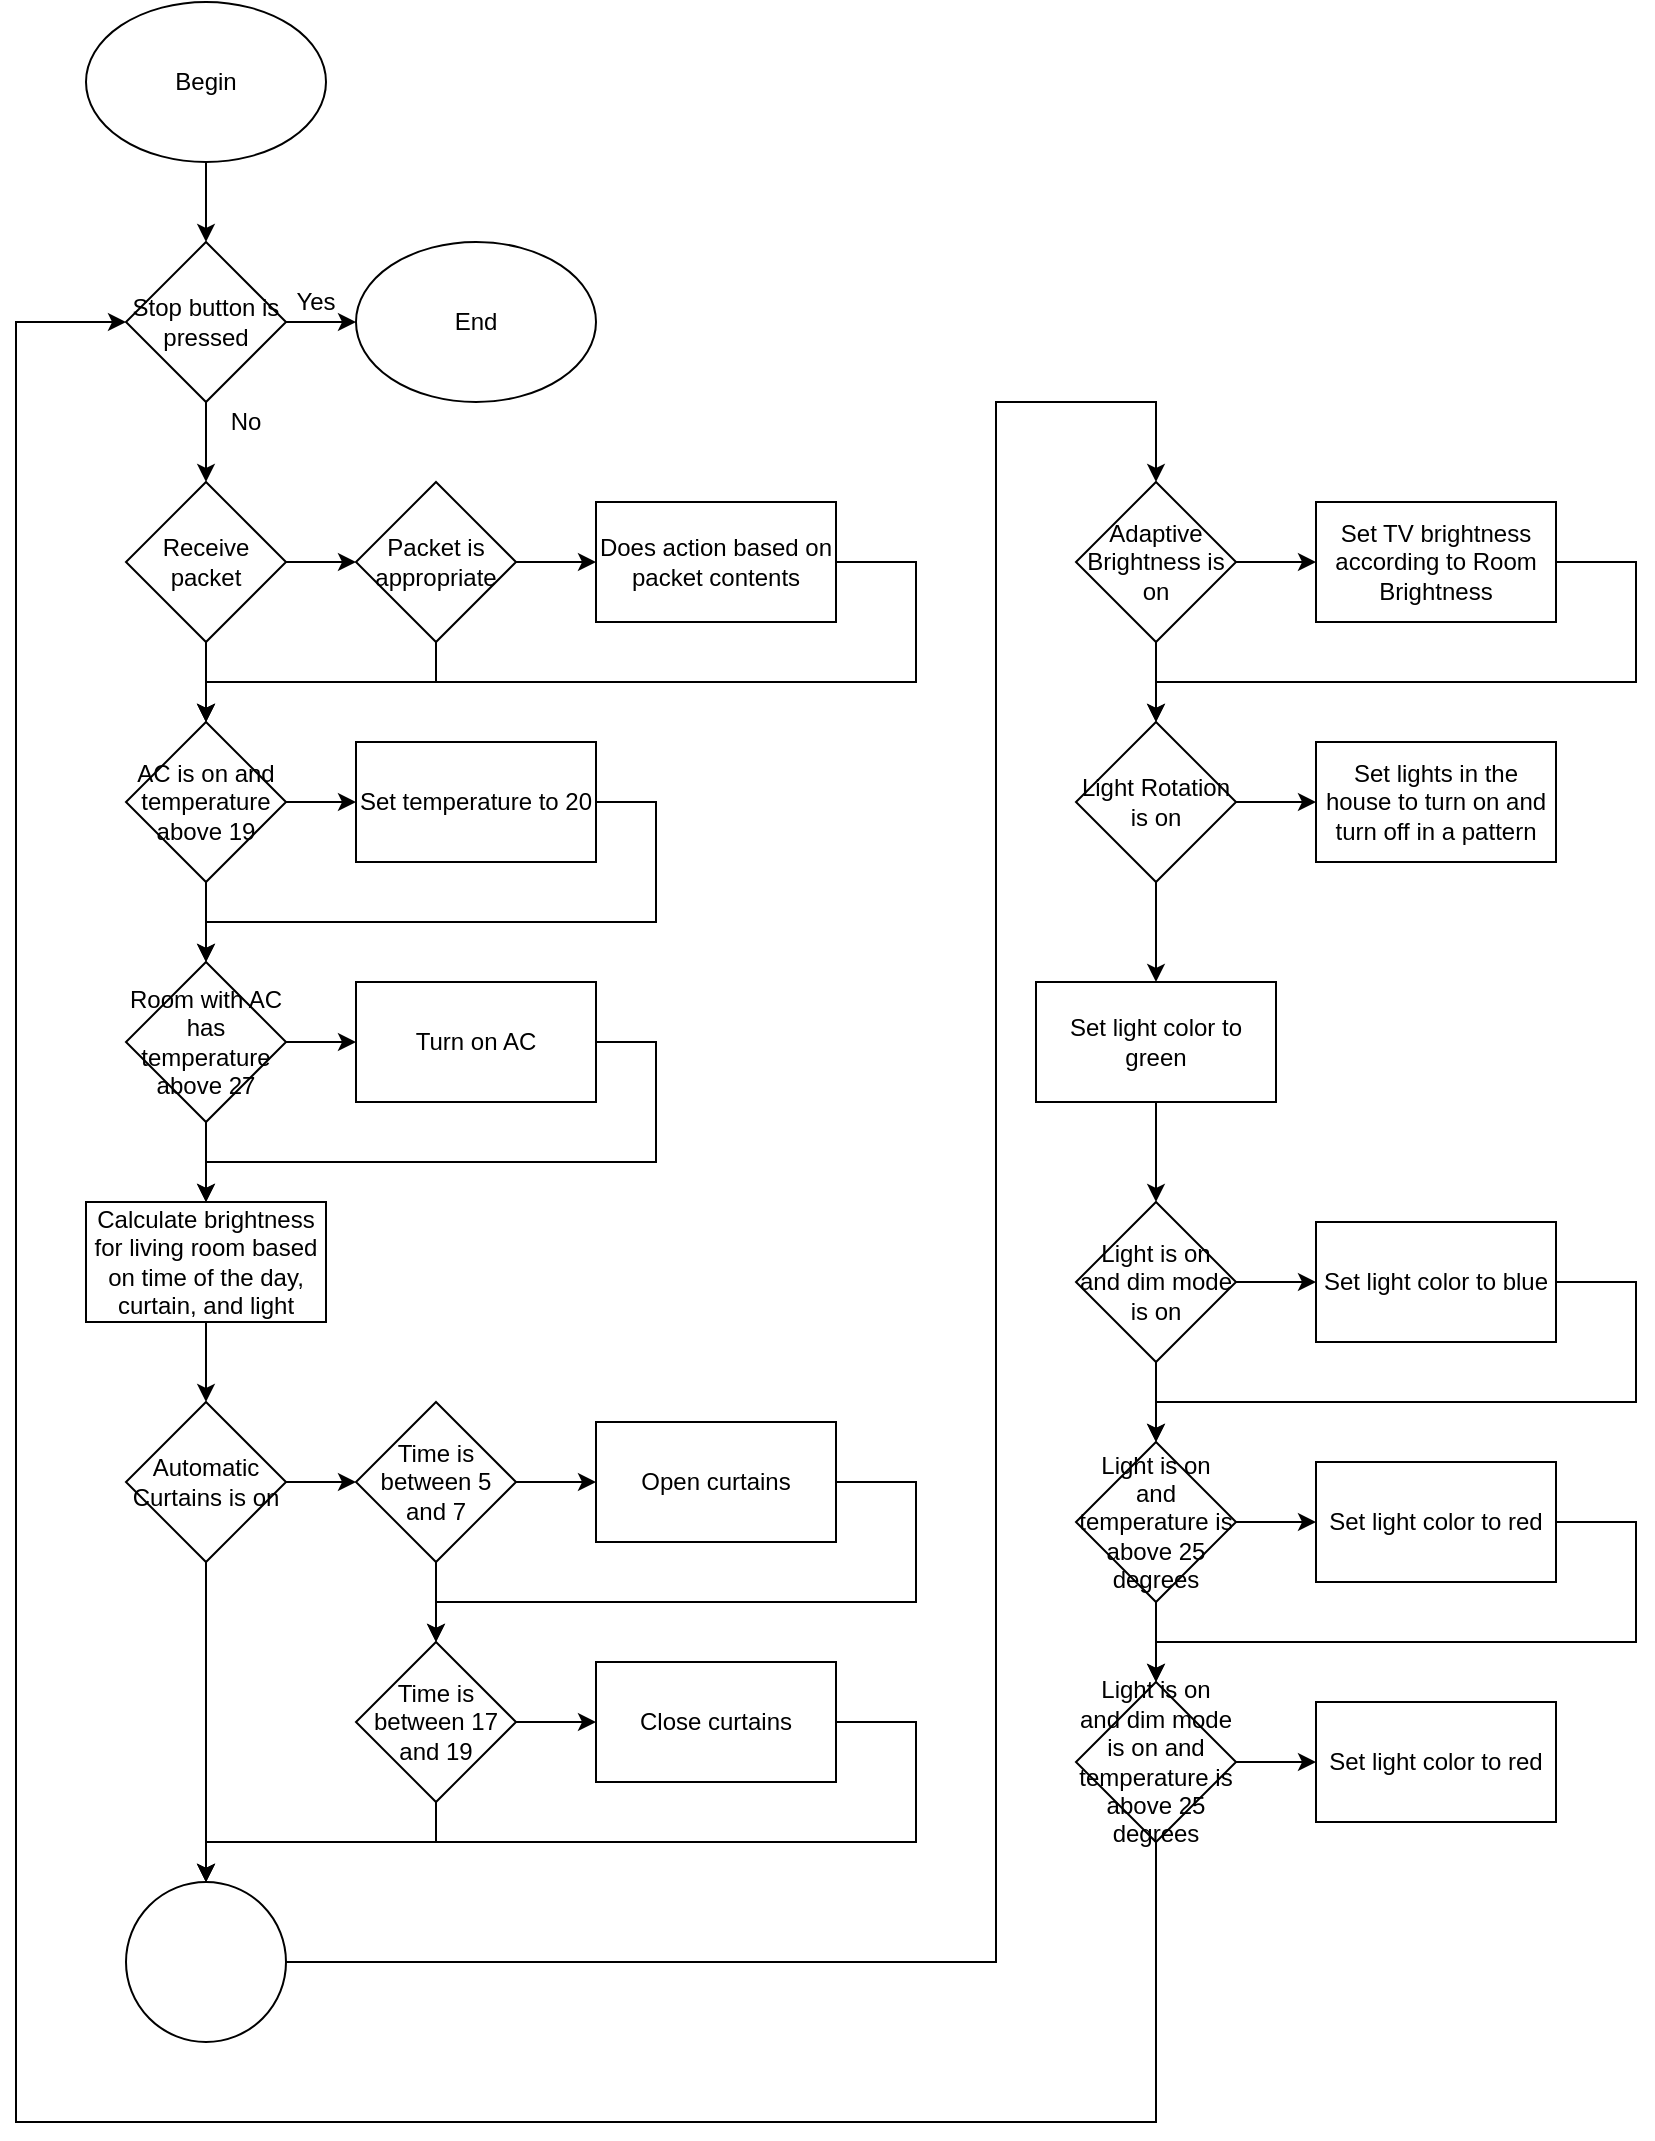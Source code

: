 <mxfile version="13.0.3" type="device"><diagram id="YViLDPMqGJ0WDjmZ-Lcr" name="Page-1"><mxGraphModel dx="1326" dy="806" grid="1" gridSize="10" guides="1" tooltips="1" connect="1" arrows="1" fold="1" page="1" pageScale="1" pageWidth="850" pageHeight="1100" math="0" shadow="0"><root><mxCell id="0"/><mxCell id="1" parent="0"/><mxCell id="zymsEZCG217gxDprc_W8-3" value="" style="edgeStyle=orthogonalEdgeStyle;rounded=0;orthogonalLoop=1;jettySize=auto;html=1;" edge="1" parent="1" source="zymsEZCG217gxDprc_W8-1" target="zymsEZCG217gxDprc_W8-2"><mxGeometry relative="1" as="geometry"/></mxCell><mxCell id="zymsEZCG217gxDprc_W8-1" value="Begin" style="ellipse;whiteSpace=wrap;html=1;" vertex="1" parent="1"><mxGeometry x="365" y="40" width="120" height="80" as="geometry"/></mxCell><mxCell id="zymsEZCG217gxDprc_W8-5" value="" style="edgeStyle=orthogonalEdgeStyle;rounded=0;orthogonalLoop=1;jettySize=auto;html=1;" edge="1" parent="1" source="zymsEZCG217gxDprc_W8-2" target="zymsEZCG217gxDprc_W8-4"><mxGeometry relative="1" as="geometry"/></mxCell><mxCell id="zymsEZCG217gxDprc_W8-77" value="" style="edgeStyle=orthogonalEdgeStyle;rounded=0;orthogonalLoop=1;jettySize=auto;html=1;" edge="1" parent="1" source="zymsEZCG217gxDprc_W8-2" target="zymsEZCG217gxDprc_W8-76"><mxGeometry relative="1" as="geometry"/></mxCell><mxCell id="zymsEZCG217gxDprc_W8-2" value="Stop button is pressed" style="rhombus;whiteSpace=wrap;html=1;" vertex="1" parent="1"><mxGeometry x="385" y="160" width="80" height="80" as="geometry"/></mxCell><mxCell id="zymsEZCG217gxDprc_W8-7" value="" style="edgeStyle=orthogonalEdgeStyle;rounded=0;orthogonalLoop=1;jettySize=auto;html=1;" edge="1" parent="1" source="zymsEZCG217gxDprc_W8-4" target="zymsEZCG217gxDprc_W8-6"><mxGeometry relative="1" as="geometry"/></mxCell><mxCell id="zymsEZCG217gxDprc_W8-12" value="" style="edgeStyle=orthogonalEdgeStyle;rounded=0;orthogonalLoop=1;jettySize=auto;html=1;" edge="1" parent="1" source="zymsEZCG217gxDprc_W8-4" target="zymsEZCG217gxDprc_W8-11"><mxGeometry relative="1" as="geometry"/></mxCell><mxCell id="zymsEZCG217gxDprc_W8-4" value="Receive packet" style="rhombus;whiteSpace=wrap;html=1;" vertex="1" parent="1"><mxGeometry x="385" y="280" width="80" height="80" as="geometry"/></mxCell><mxCell id="zymsEZCG217gxDprc_W8-9" value="" style="edgeStyle=orthogonalEdgeStyle;rounded=0;orthogonalLoop=1;jettySize=auto;html=1;" edge="1" parent="1" source="zymsEZCG217gxDprc_W8-6"><mxGeometry relative="1" as="geometry"><mxPoint x="620" y="320" as="targetPoint"/></mxGeometry></mxCell><mxCell id="zymsEZCG217gxDprc_W8-19" style="edgeStyle=orthogonalEdgeStyle;rounded=0;orthogonalLoop=1;jettySize=auto;html=1;entryX=0.5;entryY=0;entryDx=0;entryDy=0;" edge="1" parent="1" source="zymsEZCG217gxDprc_W8-6" target="zymsEZCG217gxDprc_W8-11"><mxGeometry relative="1" as="geometry"><Array as="points"><mxPoint x="540" y="380"/><mxPoint x="425" y="380"/></Array></mxGeometry></mxCell><mxCell id="zymsEZCG217gxDprc_W8-6" value="Packet is appropriate" style="rhombus;whiteSpace=wrap;html=1;" vertex="1" parent="1"><mxGeometry x="500" y="280" width="80" height="80" as="geometry"/></mxCell><mxCell id="zymsEZCG217gxDprc_W8-20" style="edgeStyle=orthogonalEdgeStyle;rounded=0;orthogonalLoop=1;jettySize=auto;html=1;entryX=0.5;entryY=0;entryDx=0;entryDy=0;" edge="1" parent="1" source="zymsEZCG217gxDprc_W8-10" target="zymsEZCG217gxDprc_W8-11"><mxGeometry relative="1" as="geometry"><Array as="points"><mxPoint x="780" y="320"/><mxPoint x="780" y="380"/><mxPoint x="425" y="380"/></Array></mxGeometry></mxCell><mxCell id="zymsEZCG217gxDprc_W8-10" value="Does action based on packet contents" style="rounded=0;whiteSpace=wrap;html=1;" vertex="1" parent="1"><mxGeometry x="620" y="290" width="120" height="60" as="geometry"/></mxCell><mxCell id="zymsEZCG217gxDprc_W8-14" value="" style="edgeStyle=orthogonalEdgeStyle;rounded=0;orthogonalLoop=1;jettySize=auto;html=1;" edge="1" parent="1" source="zymsEZCG217gxDprc_W8-11" target="zymsEZCG217gxDprc_W8-13"><mxGeometry relative="1" as="geometry"/></mxCell><mxCell id="zymsEZCG217gxDprc_W8-17" value="" style="edgeStyle=orthogonalEdgeStyle;rounded=0;orthogonalLoop=1;jettySize=auto;html=1;" edge="1" parent="1" source="zymsEZCG217gxDprc_W8-11" target="zymsEZCG217gxDprc_W8-16"><mxGeometry relative="1" as="geometry"/></mxCell><mxCell id="zymsEZCG217gxDprc_W8-11" value="AC is on and temperature above 19" style="rhombus;whiteSpace=wrap;html=1;" vertex="1" parent="1"><mxGeometry x="385" y="400" width="80" height="80" as="geometry"/></mxCell><mxCell id="zymsEZCG217gxDprc_W8-18" style="edgeStyle=orthogonalEdgeStyle;rounded=0;orthogonalLoop=1;jettySize=auto;html=1;entryX=0.5;entryY=0;entryDx=0;entryDy=0;" edge="1" parent="1" source="zymsEZCG217gxDprc_W8-13" target="zymsEZCG217gxDprc_W8-16"><mxGeometry relative="1" as="geometry"><Array as="points"><mxPoint x="650" y="440"/><mxPoint x="650" y="500"/><mxPoint x="425" y="500"/></Array></mxGeometry></mxCell><mxCell id="zymsEZCG217gxDprc_W8-13" value="Set temperature to 20" style="rounded=0;whiteSpace=wrap;html=1;" vertex="1" parent="1"><mxGeometry x="500" y="410" width="120" height="60" as="geometry"/></mxCell><mxCell id="zymsEZCG217gxDprc_W8-22" style="edgeStyle=orthogonalEdgeStyle;rounded=0;orthogonalLoop=1;jettySize=auto;html=1;entryX=0;entryY=0.5;entryDx=0;entryDy=0;" edge="1" parent="1" source="zymsEZCG217gxDprc_W8-16" target="zymsEZCG217gxDprc_W8-21"><mxGeometry relative="1" as="geometry"/></mxCell><mxCell id="zymsEZCG217gxDprc_W8-24" value="" style="edgeStyle=orthogonalEdgeStyle;rounded=0;orthogonalLoop=1;jettySize=auto;html=1;" edge="1" parent="1" source="zymsEZCG217gxDprc_W8-16" target="zymsEZCG217gxDprc_W8-23"><mxGeometry relative="1" as="geometry"/></mxCell><mxCell id="zymsEZCG217gxDprc_W8-16" value="Room with AC has temperature above 27" style="rhombus;whiteSpace=wrap;html=1;" vertex="1" parent="1"><mxGeometry x="385" y="520" width="80" height="80" as="geometry"/></mxCell><mxCell id="zymsEZCG217gxDprc_W8-25" style="edgeStyle=orthogonalEdgeStyle;rounded=0;orthogonalLoop=1;jettySize=auto;html=1;entryX=0.5;entryY=0;entryDx=0;entryDy=0;" edge="1" parent="1" source="zymsEZCG217gxDprc_W8-21" target="zymsEZCG217gxDprc_W8-23"><mxGeometry relative="1" as="geometry"><Array as="points"><mxPoint x="650" y="560"/><mxPoint x="650" y="620"/><mxPoint x="425" y="620"/></Array></mxGeometry></mxCell><mxCell id="zymsEZCG217gxDprc_W8-21" value="Turn on AC" style="rounded=0;whiteSpace=wrap;html=1;" vertex="1" parent="1"><mxGeometry x="500" y="530" width="120" height="60" as="geometry"/></mxCell><mxCell id="zymsEZCG217gxDprc_W8-27" value="" style="edgeStyle=orthogonalEdgeStyle;rounded=0;orthogonalLoop=1;jettySize=auto;html=1;" edge="1" parent="1" source="zymsEZCG217gxDprc_W8-23" target="zymsEZCG217gxDprc_W8-26"><mxGeometry relative="1" as="geometry"/></mxCell><mxCell id="zymsEZCG217gxDprc_W8-23" value="Calculate brightness for living room based on time of the day, curtain, and light" style="rounded=0;whiteSpace=wrap;html=1;" vertex="1" parent="1"><mxGeometry x="365" y="640" width="120" height="60" as="geometry"/></mxCell><mxCell id="zymsEZCG217gxDprc_W8-33" value="" style="edgeStyle=orthogonalEdgeStyle;rounded=0;orthogonalLoop=1;jettySize=auto;html=1;" edge="1" parent="1" source="zymsEZCG217gxDprc_W8-26" target="zymsEZCG217gxDprc_W8-28"><mxGeometry relative="1" as="geometry"/></mxCell><mxCell id="zymsEZCG217gxDprc_W8-38" style="edgeStyle=orthogonalEdgeStyle;rounded=0;orthogonalLoop=1;jettySize=auto;html=1;entryX=0.5;entryY=0;entryDx=0;entryDy=0;" edge="1" parent="1" source="zymsEZCG217gxDprc_W8-26"><mxGeometry relative="1" as="geometry"><mxPoint x="425" y="980" as="targetPoint"/></mxGeometry></mxCell><mxCell id="zymsEZCG217gxDprc_W8-26" value="Automatic Curtains is on" style="rhombus;whiteSpace=wrap;html=1;" vertex="1" parent="1"><mxGeometry x="385" y="740" width="80" height="80" as="geometry"/></mxCell><mxCell id="zymsEZCG217gxDprc_W8-30" value="" style="edgeStyle=orthogonalEdgeStyle;rounded=0;orthogonalLoop=1;jettySize=auto;html=1;" edge="1" parent="1" source="zymsEZCG217gxDprc_W8-28" target="zymsEZCG217gxDprc_W8-29"><mxGeometry relative="1" as="geometry"/></mxCell><mxCell id="zymsEZCG217gxDprc_W8-32" value="" style="edgeStyle=orthogonalEdgeStyle;rounded=0;orthogonalLoop=1;jettySize=auto;html=1;" edge="1" parent="1" source="zymsEZCG217gxDprc_W8-28" target="zymsEZCG217gxDprc_W8-31"><mxGeometry relative="1" as="geometry"/></mxCell><mxCell id="zymsEZCG217gxDprc_W8-28" value="Time is between 5 and 7" style="rhombus;whiteSpace=wrap;html=1;" vertex="1" parent="1"><mxGeometry x="500" y="740" width="80" height="80" as="geometry"/></mxCell><mxCell id="zymsEZCG217gxDprc_W8-36" value="" style="edgeStyle=orthogonalEdgeStyle;rounded=0;orthogonalLoop=1;jettySize=auto;html=1;" edge="1" parent="1" source="zymsEZCG217gxDprc_W8-29" target="zymsEZCG217gxDprc_W8-35"><mxGeometry relative="1" as="geometry"/></mxCell><mxCell id="zymsEZCG217gxDprc_W8-40" style="edgeStyle=orthogonalEdgeStyle;rounded=0;orthogonalLoop=1;jettySize=auto;html=1;entryX=0.5;entryY=0;entryDx=0;entryDy=0;" edge="1" parent="1" source="zymsEZCG217gxDprc_W8-29"><mxGeometry relative="1" as="geometry"><mxPoint x="425" y="980" as="targetPoint"/><Array as="points"><mxPoint x="540" y="960"/><mxPoint x="425" y="960"/></Array></mxGeometry></mxCell><mxCell id="zymsEZCG217gxDprc_W8-29" value="Time is between 17 and 19" style="rhombus;whiteSpace=wrap;html=1;" vertex="1" parent="1"><mxGeometry x="500" y="860" width="80" height="80" as="geometry"/></mxCell><mxCell id="zymsEZCG217gxDprc_W8-34" style="edgeStyle=orthogonalEdgeStyle;rounded=0;orthogonalLoop=1;jettySize=auto;html=1;entryX=0.5;entryY=0;entryDx=0;entryDy=0;" edge="1" parent="1" source="zymsEZCG217gxDprc_W8-31" target="zymsEZCG217gxDprc_W8-29"><mxGeometry relative="1" as="geometry"><Array as="points"><mxPoint x="780" y="780"/><mxPoint x="780" y="840"/><mxPoint x="540" y="840"/></Array></mxGeometry></mxCell><mxCell id="zymsEZCG217gxDprc_W8-31" value="Open curtains" style="rounded=0;whiteSpace=wrap;html=1;" vertex="1" parent="1"><mxGeometry x="620" y="750" width="120" height="60" as="geometry"/></mxCell><mxCell id="zymsEZCG217gxDprc_W8-41" style="edgeStyle=orthogonalEdgeStyle;rounded=0;orthogonalLoop=1;jettySize=auto;html=1;entryX=0.5;entryY=0;entryDx=0;entryDy=0;" edge="1" parent="1" source="zymsEZCG217gxDprc_W8-35"><mxGeometry relative="1" as="geometry"><mxPoint x="425" y="980" as="targetPoint"/><Array as="points"><mxPoint x="780" y="900"/><mxPoint x="780" y="960"/><mxPoint x="425" y="960"/></Array></mxGeometry></mxCell><mxCell id="zymsEZCG217gxDprc_W8-35" value="Close curtains" style="rounded=0;whiteSpace=wrap;html=1;" vertex="1" parent="1"><mxGeometry x="620" y="870" width="120" height="60" as="geometry"/></mxCell><mxCell id="zymsEZCG217gxDprc_W8-45" style="edgeStyle=orthogonalEdgeStyle;rounded=0;orthogonalLoop=1;jettySize=auto;html=1;entryX=0.5;entryY=0;entryDx=0;entryDy=0;" edge="1" parent="1" source="zymsEZCG217gxDprc_W8-42" target="zymsEZCG217gxDprc_W8-44"><mxGeometry relative="1" as="geometry"><Array as="points"><mxPoint x="820" y="1020"/><mxPoint x="820" y="240"/><mxPoint x="900" y="240"/></Array></mxGeometry></mxCell><mxCell id="zymsEZCG217gxDprc_W8-42" value="" style="ellipse;whiteSpace=wrap;html=1;aspect=fixed;" vertex="1" parent="1"><mxGeometry x="385" y="980" width="80" height="80" as="geometry"/></mxCell><mxCell id="zymsEZCG217gxDprc_W8-47" value="" style="edgeStyle=orthogonalEdgeStyle;rounded=0;orthogonalLoop=1;jettySize=auto;html=1;" edge="1" parent="1" source="zymsEZCG217gxDprc_W8-44" target="zymsEZCG217gxDprc_W8-46"><mxGeometry relative="1" as="geometry"/></mxCell><mxCell id="zymsEZCG217gxDprc_W8-49" value="" style="edgeStyle=orthogonalEdgeStyle;rounded=0;orthogonalLoop=1;jettySize=auto;html=1;" edge="1" parent="1" source="zymsEZCG217gxDprc_W8-44" target="zymsEZCG217gxDprc_W8-48"><mxGeometry relative="1" as="geometry"/></mxCell><mxCell id="zymsEZCG217gxDprc_W8-44" value="Adaptive Brightness is on" style="rhombus;whiteSpace=wrap;html=1;" vertex="1" parent="1"><mxGeometry x="860" y="280" width="80" height="80" as="geometry"/></mxCell><mxCell id="zymsEZCG217gxDprc_W8-50" style="edgeStyle=orthogonalEdgeStyle;rounded=0;orthogonalLoop=1;jettySize=auto;html=1;entryX=0.5;entryY=0;entryDx=0;entryDy=0;" edge="1" parent="1" source="zymsEZCG217gxDprc_W8-46" target="zymsEZCG217gxDprc_W8-48"><mxGeometry relative="1" as="geometry"><Array as="points"><mxPoint x="1140" y="320"/><mxPoint x="1140" y="380"/><mxPoint x="900" y="380"/></Array></mxGeometry></mxCell><mxCell id="zymsEZCG217gxDprc_W8-46" value="Set TV brightness according to Room Brightness" style="rounded=0;whiteSpace=wrap;html=1;" vertex="1" parent="1"><mxGeometry x="980" y="290" width="120" height="60" as="geometry"/></mxCell><mxCell id="zymsEZCG217gxDprc_W8-52" value="" style="edgeStyle=orthogonalEdgeStyle;rounded=0;orthogonalLoop=1;jettySize=auto;html=1;" edge="1" parent="1" source="zymsEZCG217gxDprc_W8-48" target="zymsEZCG217gxDprc_W8-51"><mxGeometry relative="1" as="geometry"/></mxCell><mxCell id="zymsEZCG217gxDprc_W8-73" value="" style="edgeStyle=orthogonalEdgeStyle;rounded=0;orthogonalLoop=1;jettySize=auto;html=1;" edge="1" parent="1" source="zymsEZCG217gxDprc_W8-48" target="zymsEZCG217gxDprc_W8-72"><mxGeometry relative="1" as="geometry"/></mxCell><mxCell id="zymsEZCG217gxDprc_W8-48" value="Light Rotation is on" style="rhombus;whiteSpace=wrap;html=1;" vertex="1" parent="1"><mxGeometry x="860" y="400" width="80" height="80" as="geometry"/></mxCell><mxCell id="zymsEZCG217gxDprc_W8-51" value="Set lights in the house to turn on and turn off in a pattern" style="rounded=0;whiteSpace=wrap;html=1;" vertex="1" parent="1"><mxGeometry x="980" y="410" width="120" height="60" as="geometry"/></mxCell><mxCell id="zymsEZCG217gxDprc_W8-56" value="" style="edgeStyle=orthogonalEdgeStyle;rounded=0;orthogonalLoop=1;jettySize=auto;html=1;" edge="1" parent="1" source="zymsEZCG217gxDprc_W8-53" target="zymsEZCG217gxDprc_W8-55"><mxGeometry relative="1" as="geometry"/></mxCell><mxCell id="zymsEZCG217gxDprc_W8-58" value="" style="edgeStyle=orthogonalEdgeStyle;rounded=0;orthogonalLoop=1;jettySize=auto;html=1;" edge="1" parent="1" source="zymsEZCG217gxDprc_W8-53" target="zymsEZCG217gxDprc_W8-57"><mxGeometry relative="1" as="geometry"/></mxCell><mxCell id="zymsEZCG217gxDprc_W8-53" value="Light is on and dim mode is on" style="rhombus;whiteSpace=wrap;html=1;" vertex="1" parent="1"><mxGeometry x="860" y="640" width="80" height="80" as="geometry"/></mxCell><mxCell id="zymsEZCG217gxDprc_W8-60" style="edgeStyle=orthogonalEdgeStyle;rounded=0;orthogonalLoop=1;jettySize=auto;html=1;entryX=0.5;entryY=0;entryDx=0;entryDy=0;" edge="1" parent="1" source="zymsEZCG217gxDprc_W8-55" target="zymsEZCG217gxDprc_W8-57"><mxGeometry relative="1" as="geometry"><Array as="points"><mxPoint x="1140" y="680"/><mxPoint x="1140" y="740"/><mxPoint x="900" y="740"/></Array></mxGeometry></mxCell><mxCell id="zymsEZCG217gxDprc_W8-55" value="Set light color to blue" style="rounded=0;whiteSpace=wrap;html=1;" vertex="1" parent="1"><mxGeometry x="980" y="650" width="120" height="60" as="geometry"/></mxCell><mxCell id="zymsEZCG217gxDprc_W8-62" value="" style="edgeStyle=orthogonalEdgeStyle;rounded=0;orthogonalLoop=1;jettySize=auto;html=1;" edge="1" parent="1" source="zymsEZCG217gxDprc_W8-57" target="zymsEZCG217gxDprc_W8-61"><mxGeometry relative="1" as="geometry"/></mxCell><mxCell id="zymsEZCG217gxDprc_W8-64" value="" style="edgeStyle=orthogonalEdgeStyle;rounded=0;orthogonalLoop=1;jettySize=auto;html=1;" edge="1" parent="1" source="zymsEZCG217gxDprc_W8-57" target="zymsEZCG217gxDprc_W8-63"><mxGeometry relative="1" as="geometry"/></mxCell><mxCell id="zymsEZCG217gxDprc_W8-57" value="Light is on and temperature is above 25 degrees" style="rhombus;whiteSpace=wrap;html=1;" vertex="1" parent="1"><mxGeometry x="860" y="760" width="80" height="80" as="geometry"/></mxCell><mxCell id="zymsEZCG217gxDprc_W8-68" style="edgeStyle=orthogonalEdgeStyle;rounded=0;orthogonalLoop=1;jettySize=auto;html=1;entryX=0.5;entryY=0;entryDx=0;entryDy=0;" edge="1" parent="1" source="zymsEZCG217gxDprc_W8-61" target="zymsEZCG217gxDprc_W8-63"><mxGeometry relative="1" as="geometry"><Array as="points"><mxPoint x="1140" y="800"/><mxPoint x="1140" y="860"/><mxPoint x="900" y="860"/></Array></mxGeometry></mxCell><mxCell id="zymsEZCG217gxDprc_W8-61" value="Set light color to red" style="rounded=0;whiteSpace=wrap;html=1;" vertex="1" parent="1"><mxGeometry x="980" y="770" width="120" height="60" as="geometry"/></mxCell><mxCell id="zymsEZCG217gxDprc_W8-69" value="" style="edgeStyle=orthogonalEdgeStyle;rounded=0;orthogonalLoop=1;jettySize=auto;html=1;" edge="1" parent="1" source="zymsEZCG217gxDprc_W8-63" target="zymsEZCG217gxDprc_W8-67"><mxGeometry relative="1" as="geometry"/></mxCell><mxCell id="zymsEZCG217gxDprc_W8-75" style="edgeStyle=orthogonalEdgeStyle;rounded=0;orthogonalLoop=1;jettySize=auto;html=1;entryX=0;entryY=0.5;entryDx=0;entryDy=0;" edge="1" parent="1" source="zymsEZCG217gxDprc_W8-63" target="zymsEZCG217gxDprc_W8-2"><mxGeometry relative="1" as="geometry"><Array as="points"><mxPoint x="900" y="1100"/><mxPoint x="330" y="1100"/><mxPoint x="330" y="200"/></Array></mxGeometry></mxCell><mxCell id="zymsEZCG217gxDprc_W8-63" value="Light is on and dim mode is on and temperature is above 25 degrees" style="rhombus;whiteSpace=wrap;html=1;" vertex="1" parent="1"><mxGeometry x="860" y="880" width="80" height="80" as="geometry"/></mxCell><mxCell id="zymsEZCG217gxDprc_W8-67" value="Set light color to red" style="rounded=0;whiteSpace=wrap;html=1;" vertex="1" parent="1"><mxGeometry x="980" y="890" width="120" height="60" as="geometry"/></mxCell><mxCell id="zymsEZCG217gxDprc_W8-74" value="" style="edgeStyle=orthogonalEdgeStyle;rounded=0;orthogonalLoop=1;jettySize=auto;html=1;" edge="1" parent="1" source="zymsEZCG217gxDprc_W8-72" target="zymsEZCG217gxDprc_W8-53"><mxGeometry relative="1" as="geometry"/></mxCell><mxCell id="zymsEZCG217gxDprc_W8-72" value="Set light color to green" style="rounded=0;whiteSpace=wrap;html=1;" vertex="1" parent="1"><mxGeometry x="840" y="530" width="120" height="60" as="geometry"/></mxCell><mxCell id="zymsEZCG217gxDprc_W8-76" value="End" style="ellipse;whiteSpace=wrap;html=1;" vertex="1" parent="1"><mxGeometry x="500" y="160" width="120" height="80" as="geometry"/></mxCell><mxCell id="zymsEZCG217gxDprc_W8-78" value="Yes" style="text;html=1;strokeColor=none;fillColor=none;align=center;verticalAlign=middle;whiteSpace=wrap;rounded=0;" vertex="1" parent="1"><mxGeometry x="460" y="180" width="40" height="20" as="geometry"/></mxCell><mxCell id="zymsEZCG217gxDprc_W8-79" value="No" style="text;html=1;strokeColor=none;fillColor=none;align=center;verticalAlign=middle;whiteSpace=wrap;rounded=0;" vertex="1" parent="1"><mxGeometry x="425" y="240" width="40" height="20" as="geometry"/></mxCell></root></mxGraphModel></diagram></mxfile>